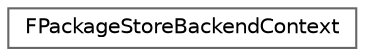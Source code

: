 digraph "Graphical Class Hierarchy"
{
 // INTERACTIVE_SVG=YES
 // LATEX_PDF_SIZE
  bgcolor="transparent";
  edge [fontname=Helvetica,fontsize=10,labelfontname=Helvetica,labelfontsize=10];
  node [fontname=Helvetica,fontsize=10,shape=box,height=0.2,width=0.4];
  rankdir="LR";
  Node0 [id="Node000000",label="FPackageStoreBackendContext",height=0.2,width=0.4,color="grey40", fillcolor="white", style="filled",URL="$d6/d33/classFPackageStoreBackendContext.html",tooltip=" "];
}
